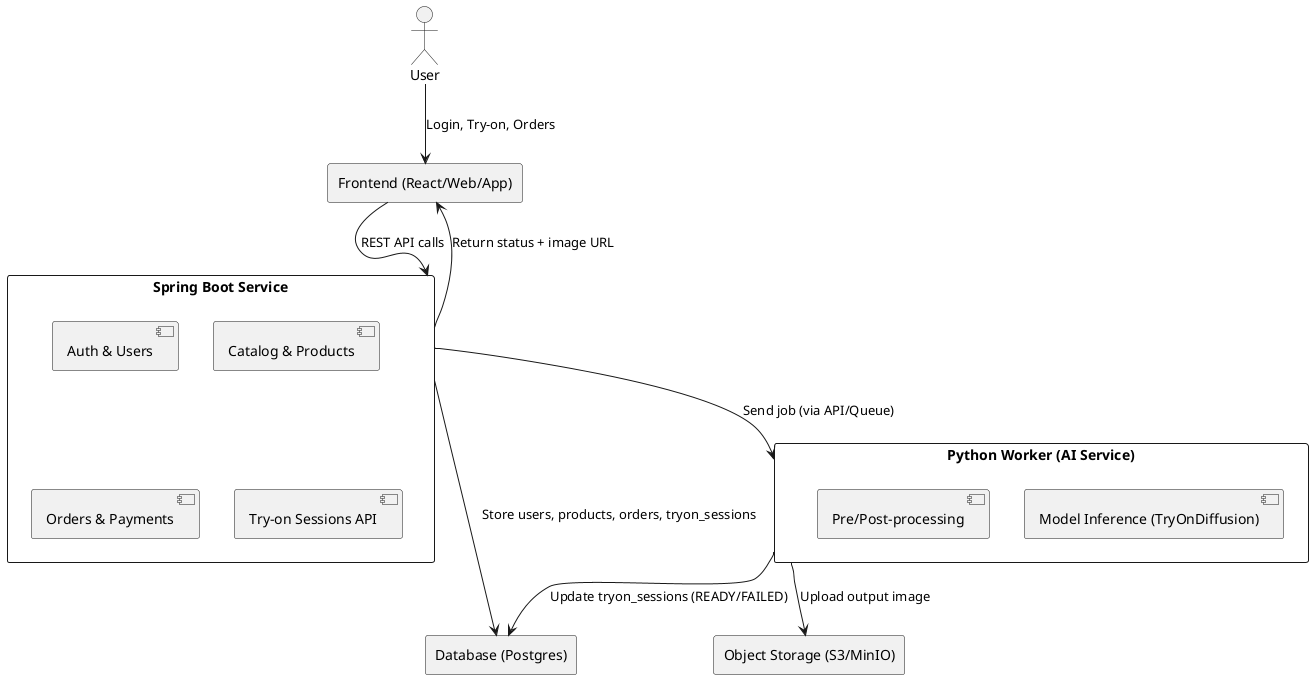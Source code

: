@startuml
actor User

rectangle "Frontend (React/Web/App)" as FE {
  User --> FE : Login, Try-on, Orders
}

rectangle "Spring Boot Service" as SB {
  [Auth & Users]
  [Catalog & Products]
  [Orders & Payments]
  [Try-on Sessions API]
}

rectangle "Python Worker (AI Service)" as PY {
  [Model Inference (TryOnDiffusion)]
  [Pre/Post-processing]
}

rectangle "Database (Postgres)" as DB
rectangle "Object Storage (S3/MinIO)" as ST

FE --> SB : REST API calls
SB --> DB : Store users, products, orders, tryon_sessions
SB --> PY : Send job (via API/Queue)
PY --> ST : Upload output image
PY --> DB : Update tryon_sessions (READY/FAILED)
SB --> FE : Return status + image URL
@enduml